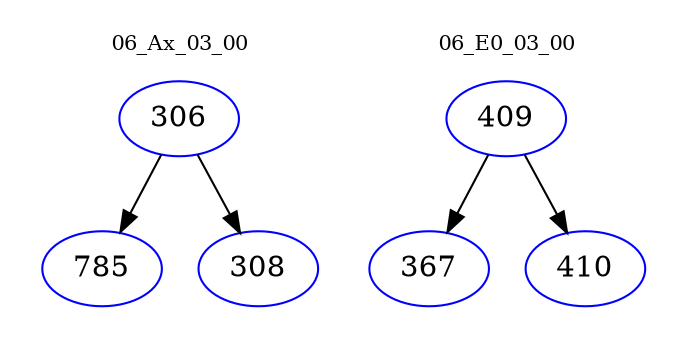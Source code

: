 digraph{
subgraph cluster_0 {
color = white
label = "06_Ax_03_00";
fontsize=10;
T0_306 [label="306", color="blue"]
T0_306 -> T0_785 [color="black"]
T0_785 [label="785", color="blue"]
T0_306 -> T0_308 [color="black"]
T0_308 [label="308", color="blue"]
}
subgraph cluster_1 {
color = white
label = "06_E0_03_00";
fontsize=10;
T1_409 [label="409", color="blue"]
T1_409 -> T1_367 [color="black"]
T1_367 [label="367", color="blue"]
T1_409 -> T1_410 [color="black"]
T1_410 [label="410", color="blue"]
}
}
